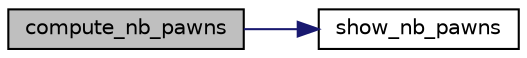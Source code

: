 digraph "compute_nb_pawns"
{
  edge [fontname="Helvetica",fontsize="10",labelfontname="Helvetica",labelfontsize="10"];
  node [fontname="Helvetica",fontsize="10",shape=record];
  rankdir="LR";
  Node1 [label="compute_nb_pawns",height=0.2,width=0.4,color="black", fillcolor="grey75", style="filled", fontcolor="black"];
  Node1 -> Node2 [color="midnightblue",fontsize="10",style="solid",fontname="Helvetica"];
  Node2 [label="show_nb_pawns",height=0.2,width=0.4,color="black", fillcolor="white", style="filled",URL="$status_8c.html#a4fba2ff23717bd1aa3b270b4f3c88f96",tooltip="TBD. "];
}
